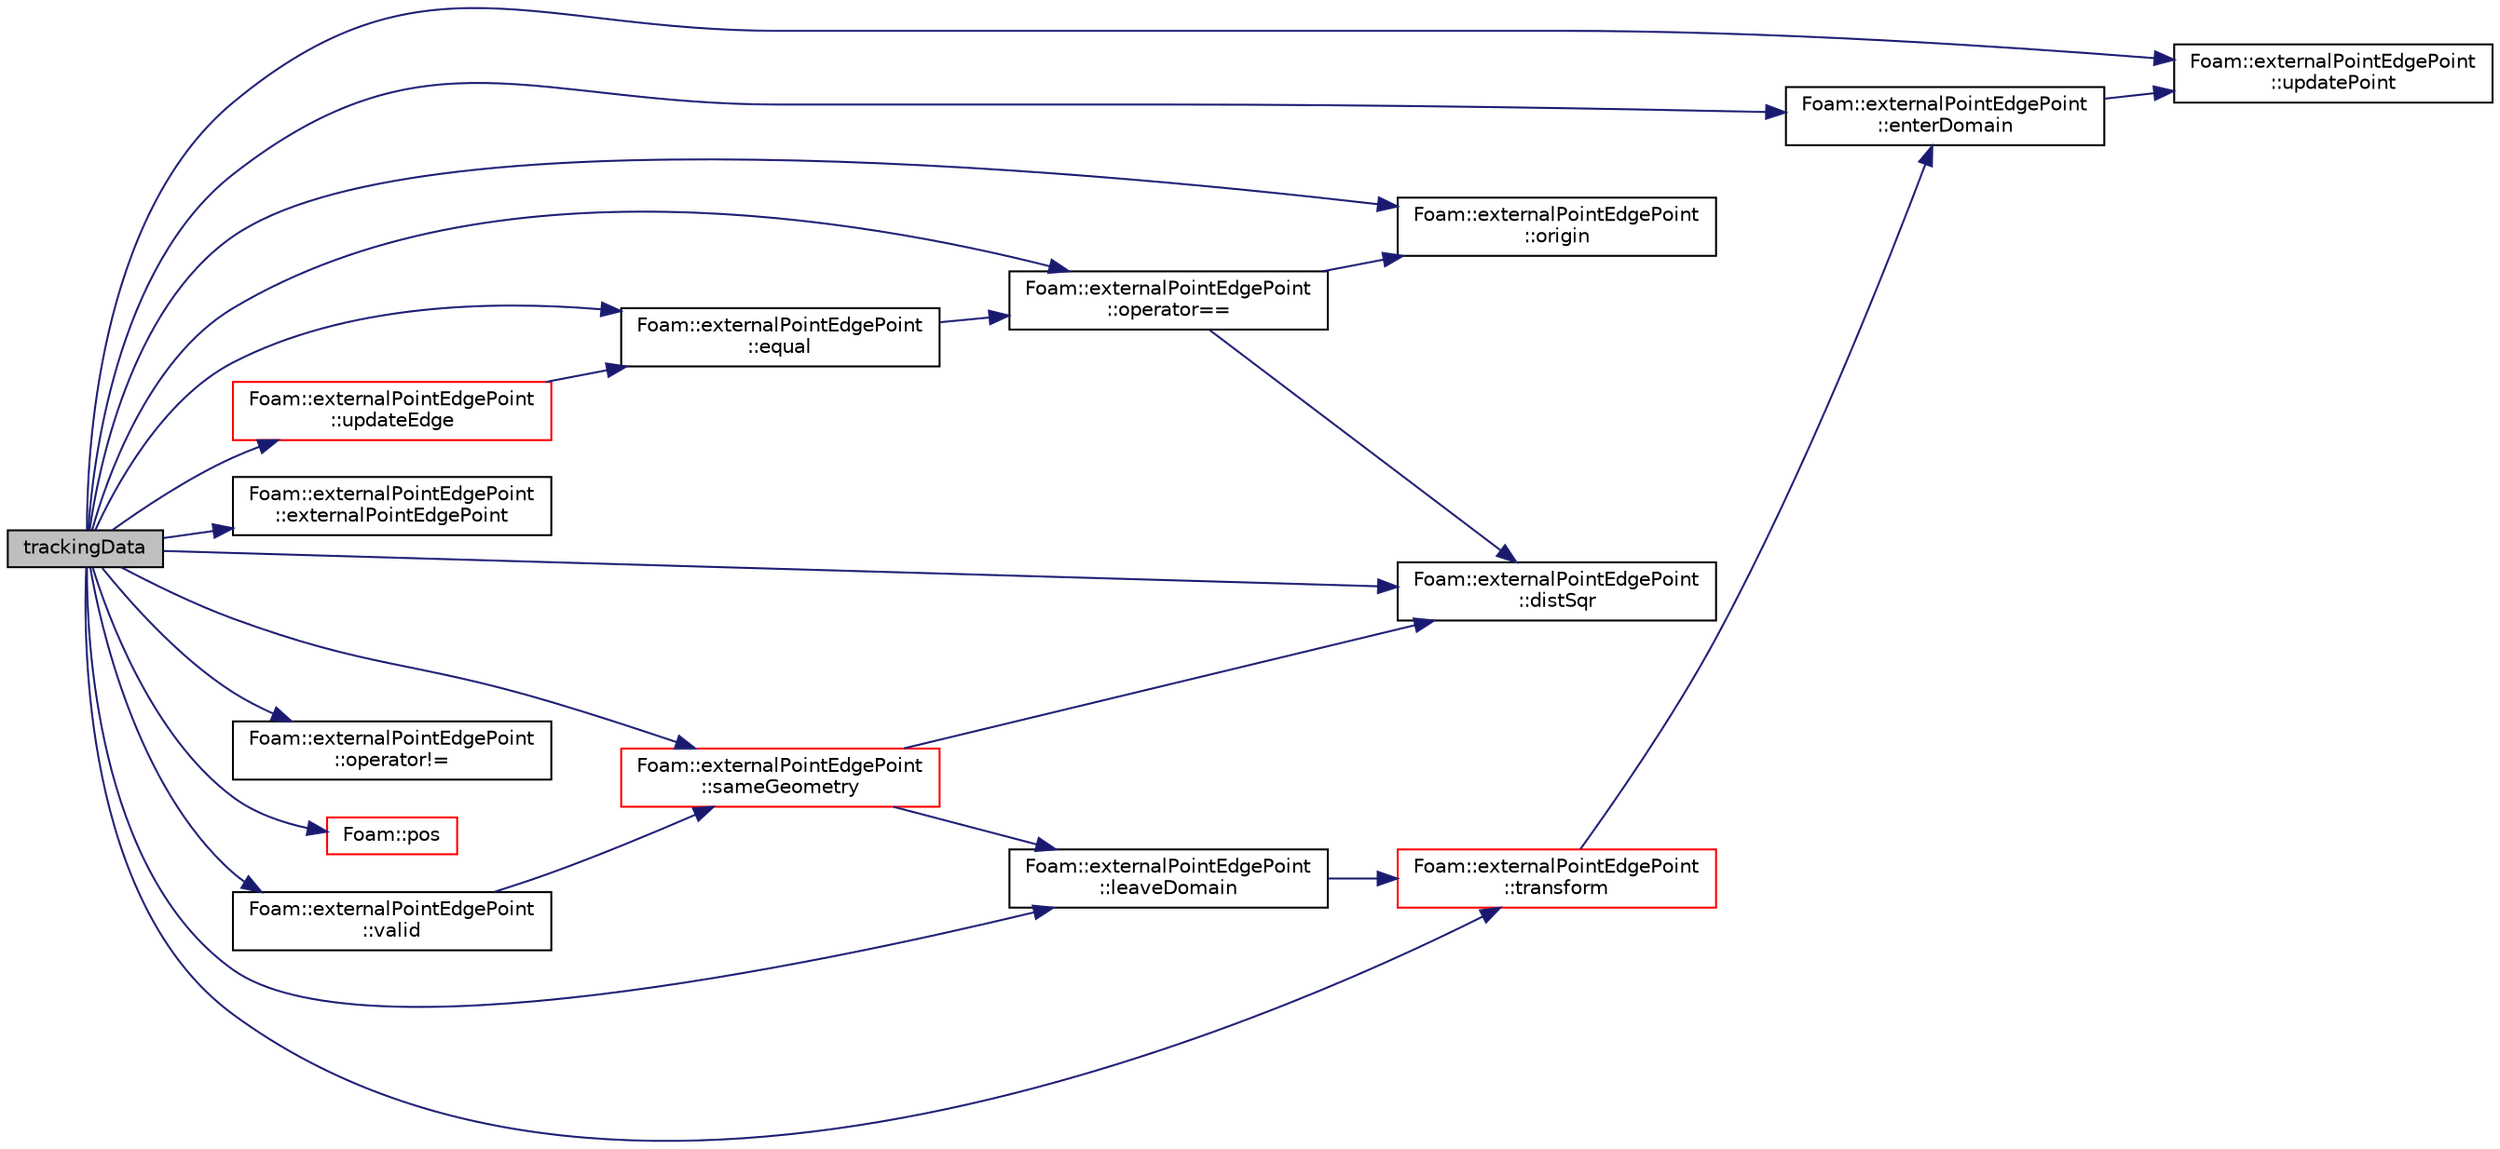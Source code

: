 digraph "trackingData"
{
  bgcolor="transparent";
  edge [fontname="Helvetica",fontsize="10",labelfontname="Helvetica",labelfontsize="10"];
  node [fontname="Helvetica",fontsize="10",shape=record];
  rankdir="LR";
  Node1 [label="trackingData",height=0.2,width=0.4,color="black", fillcolor="grey75", style="filled", fontcolor="black"];
  Node1 -> Node2 [color="midnightblue",fontsize="10",style="solid",fontname="Helvetica"];
  Node2 [label="Foam::externalPointEdgePoint\l::distSqr",height=0.2,width=0.4,color="black",URL="$a00718.html#ac1a8de0611898f903abb556870a79745"];
  Node1 -> Node3 [color="midnightblue",fontsize="10",style="solid",fontname="Helvetica"];
  Node3 [label="Foam::externalPointEdgePoint\l::enterDomain",height=0.2,width=0.4,color="black",URL="$a00718.html#a42908ca7dd32e79250d338b9fb984bef",tooltip="Convert relative origin to absolute by adding entering point. "];
  Node3 -> Node4 [color="midnightblue",fontsize="10",style="solid",fontname="Helvetica"];
  Node4 [label="Foam::externalPointEdgePoint\l::updatePoint",height=0.2,width=0.4,color="black",URL="$a00718.html#a73a91fd50c5cdd7f0dae918465495002",tooltip="Influence of edge on point. "];
  Node1 -> Node5 [color="midnightblue",fontsize="10",style="solid",fontname="Helvetica"];
  Node5 [label="Foam::externalPointEdgePoint\l::equal",height=0.2,width=0.4,color="black",URL="$a00718.html#a019f43fc826207dd04da2be975ed2bf4",tooltip="Equivalent to operator== with TrackingData. "];
  Node5 -> Node6 [color="midnightblue",fontsize="10",style="solid",fontname="Helvetica"];
  Node6 [label="Foam::externalPointEdgePoint\l::operator==",height=0.2,width=0.4,color="black",URL="$a00718.html#a3e643ffe42f858284d5c1de36d16e837"];
  Node6 -> Node2 [color="midnightblue",fontsize="10",style="solid",fontname="Helvetica"];
  Node6 -> Node7 [color="midnightblue",fontsize="10",style="solid",fontname="Helvetica"];
  Node7 [label="Foam::externalPointEdgePoint\l::origin",height=0.2,width=0.4,color="black",URL="$a00718.html#a76730e02e802d051ac6b53b1c3113c8b"];
  Node1 -> Node8 [color="midnightblue",fontsize="10",style="solid",fontname="Helvetica"];
  Node8 [label="Foam::externalPointEdgePoint\l::externalPointEdgePoint",height=0.2,width=0.4,color="black",URL="$a00718.html#a0b515a2be4f15c2487bd7cf13cf8dee7",tooltip="Construct null. "];
  Node1 -> Node9 [color="midnightblue",fontsize="10",style="solid",fontname="Helvetica"];
  Node9 [label="Foam::externalPointEdgePoint\l::leaveDomain",height=0.2,width=0.4,color="black",URL="$a00718.html#abca1a09f7512f3e437e9dad338f17f12",tooltip="Convert origin to relative vector to leaving point. "];
  Node9 -> Node10 [color="midnightblue",fontsize="10",style="solid",fontname="Helvetica"];
  Node10 [label="Foam::externalPointEdgePoint\l::transform",height=0.2,width=0.4,color="red",URL="$a00718.html#a972cad5e4f03f84eb3a404ea8a8dc5c7",tooltip="Apply rotation matrix to origin. "];
  Node10 -> Node3 [color="midnightblue",fontsize="10",style="solid",fontname="Helvetica"];
  Node1 -> Node11 [color="midnightblue",fontsize="10",style="solid",fontname="Helvetica"];
  Node11 [label="Foam::externalPointEdgePoint\l::operator!=",height=0.2,width=0.4,color="black",URL="$a00718.html#abb5367c557d38f9852769a58caeba5c8"];
  Node1 -> Node6 [color="midnightblue",fontsize="10",style="solid",fontname="Helvetica"];
  Node1 -> Node7 [color="midnightblue",fontsize="10",style="solid",fontname="Helvetica"];
  Node1 -> Node12 [color="midnightblue",fontsize="10",style="solid",fontname="Helvetica"];
  Node12 [label="Foam::pos",height=0.2,width=0.4,color="red",URL="$a10979.html#a09a190b59f3d01b258bca0fa964a6212"];
  Node1 -> Node13 [color="midnightblue",fontsize="10",style="solid",fontname="Helvetica"];
  Node13 [label="Foam::externalPointEdgePoint\l::sameGeometry",height=0.2,width=0.4,color="red",URL="$a00718.html#acbc99699ccff9e65002c19bc8b17513c",tooltip="Check for identical geometrical data. Used for cyclics checking. "];
  Node13 -> Node2 [color="midnightblue",fontsize="10",style="solid",fontname="Helvetica"];
  Node13 -> Node9 [color="midnightblue",fontsize="10",style="solid",fontname="Helvetica"];
  Node1 -> Node10 [color="midnightblue",fontsize="10",style="solid",fontname="Helvetica"];
  Node1 -> Node14 [color="midnightblue",fontsize="10",style="solid",fontname="Helvetica"];
  Node14 [label="Foam::externalPointEdgePoint\l::updateEdge",height=0.2,width=0.4,color="red",URL="$a00718.html#a90e0bea72f9f2257b171dcb6ccac8ed1",tooltip="Influence of point on edge. "];
  Node14 -> Node5 [color="midnightblue",fontsize="10",style="solid",fontname="Helvetica"];
  Node1 -> Node4 [color="midnightblue",fontsize="10",style="solid",fontname="Helvetica"];
  Node1 -> Node15 [color="midnightblue",fontsize="10",style="solid",fontname="Helvetica"];
  Node15 [label="Foam::externalPointEdgePoint\l::valid",height=0.2,width=0.4,color="black",URL="$a00718.html#a52b63ab4e26b7e77fdfb6cd72d07fd4e",tooltip="Check whether origin has been changed at all or. "];
  Node15 -> Node13 [color="midnightblue",fontsize="10",style="solid",fontname="Helvetica"];
}
